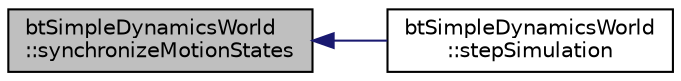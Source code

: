 digraph "btSimpleDynamicsWorld::synchronizeMotionStates"
{
  edge [fontname="Helvetica",fontsize="10",labelfontname="Helvetica",labelfontsize="10"];
  node [fontname="Helvetica",fontsize="10",shape=record];
  rankdir="LR";
  Node1 [label="btSimpleDynamicsWorld\l::synchronizeMotionStates",height=0.2,width=0.4,color="black", fillcolor="grey75", style="filled", fontcolor="black"];
  Node1 -> Node2 [dir="back",color="midnightblue",fontsize="10",style="solid",fontname="Helvetica"];
  Node2 [label="btSimpleDynamicsWorld\l::stepSimulation",height=0.2,width=0.4,color="black", fillcolor="white", style="filled",URL="$classbt_simple_dynamics_world.html#af6b4810b5018cbaf09f82839111a243d",tooltip="maxSubSteps/fixedTimeStep for interpolation is currently ignored for btSimpleDynamicsWorld, use btDiscreteDynamicsWorld instead "];
}
